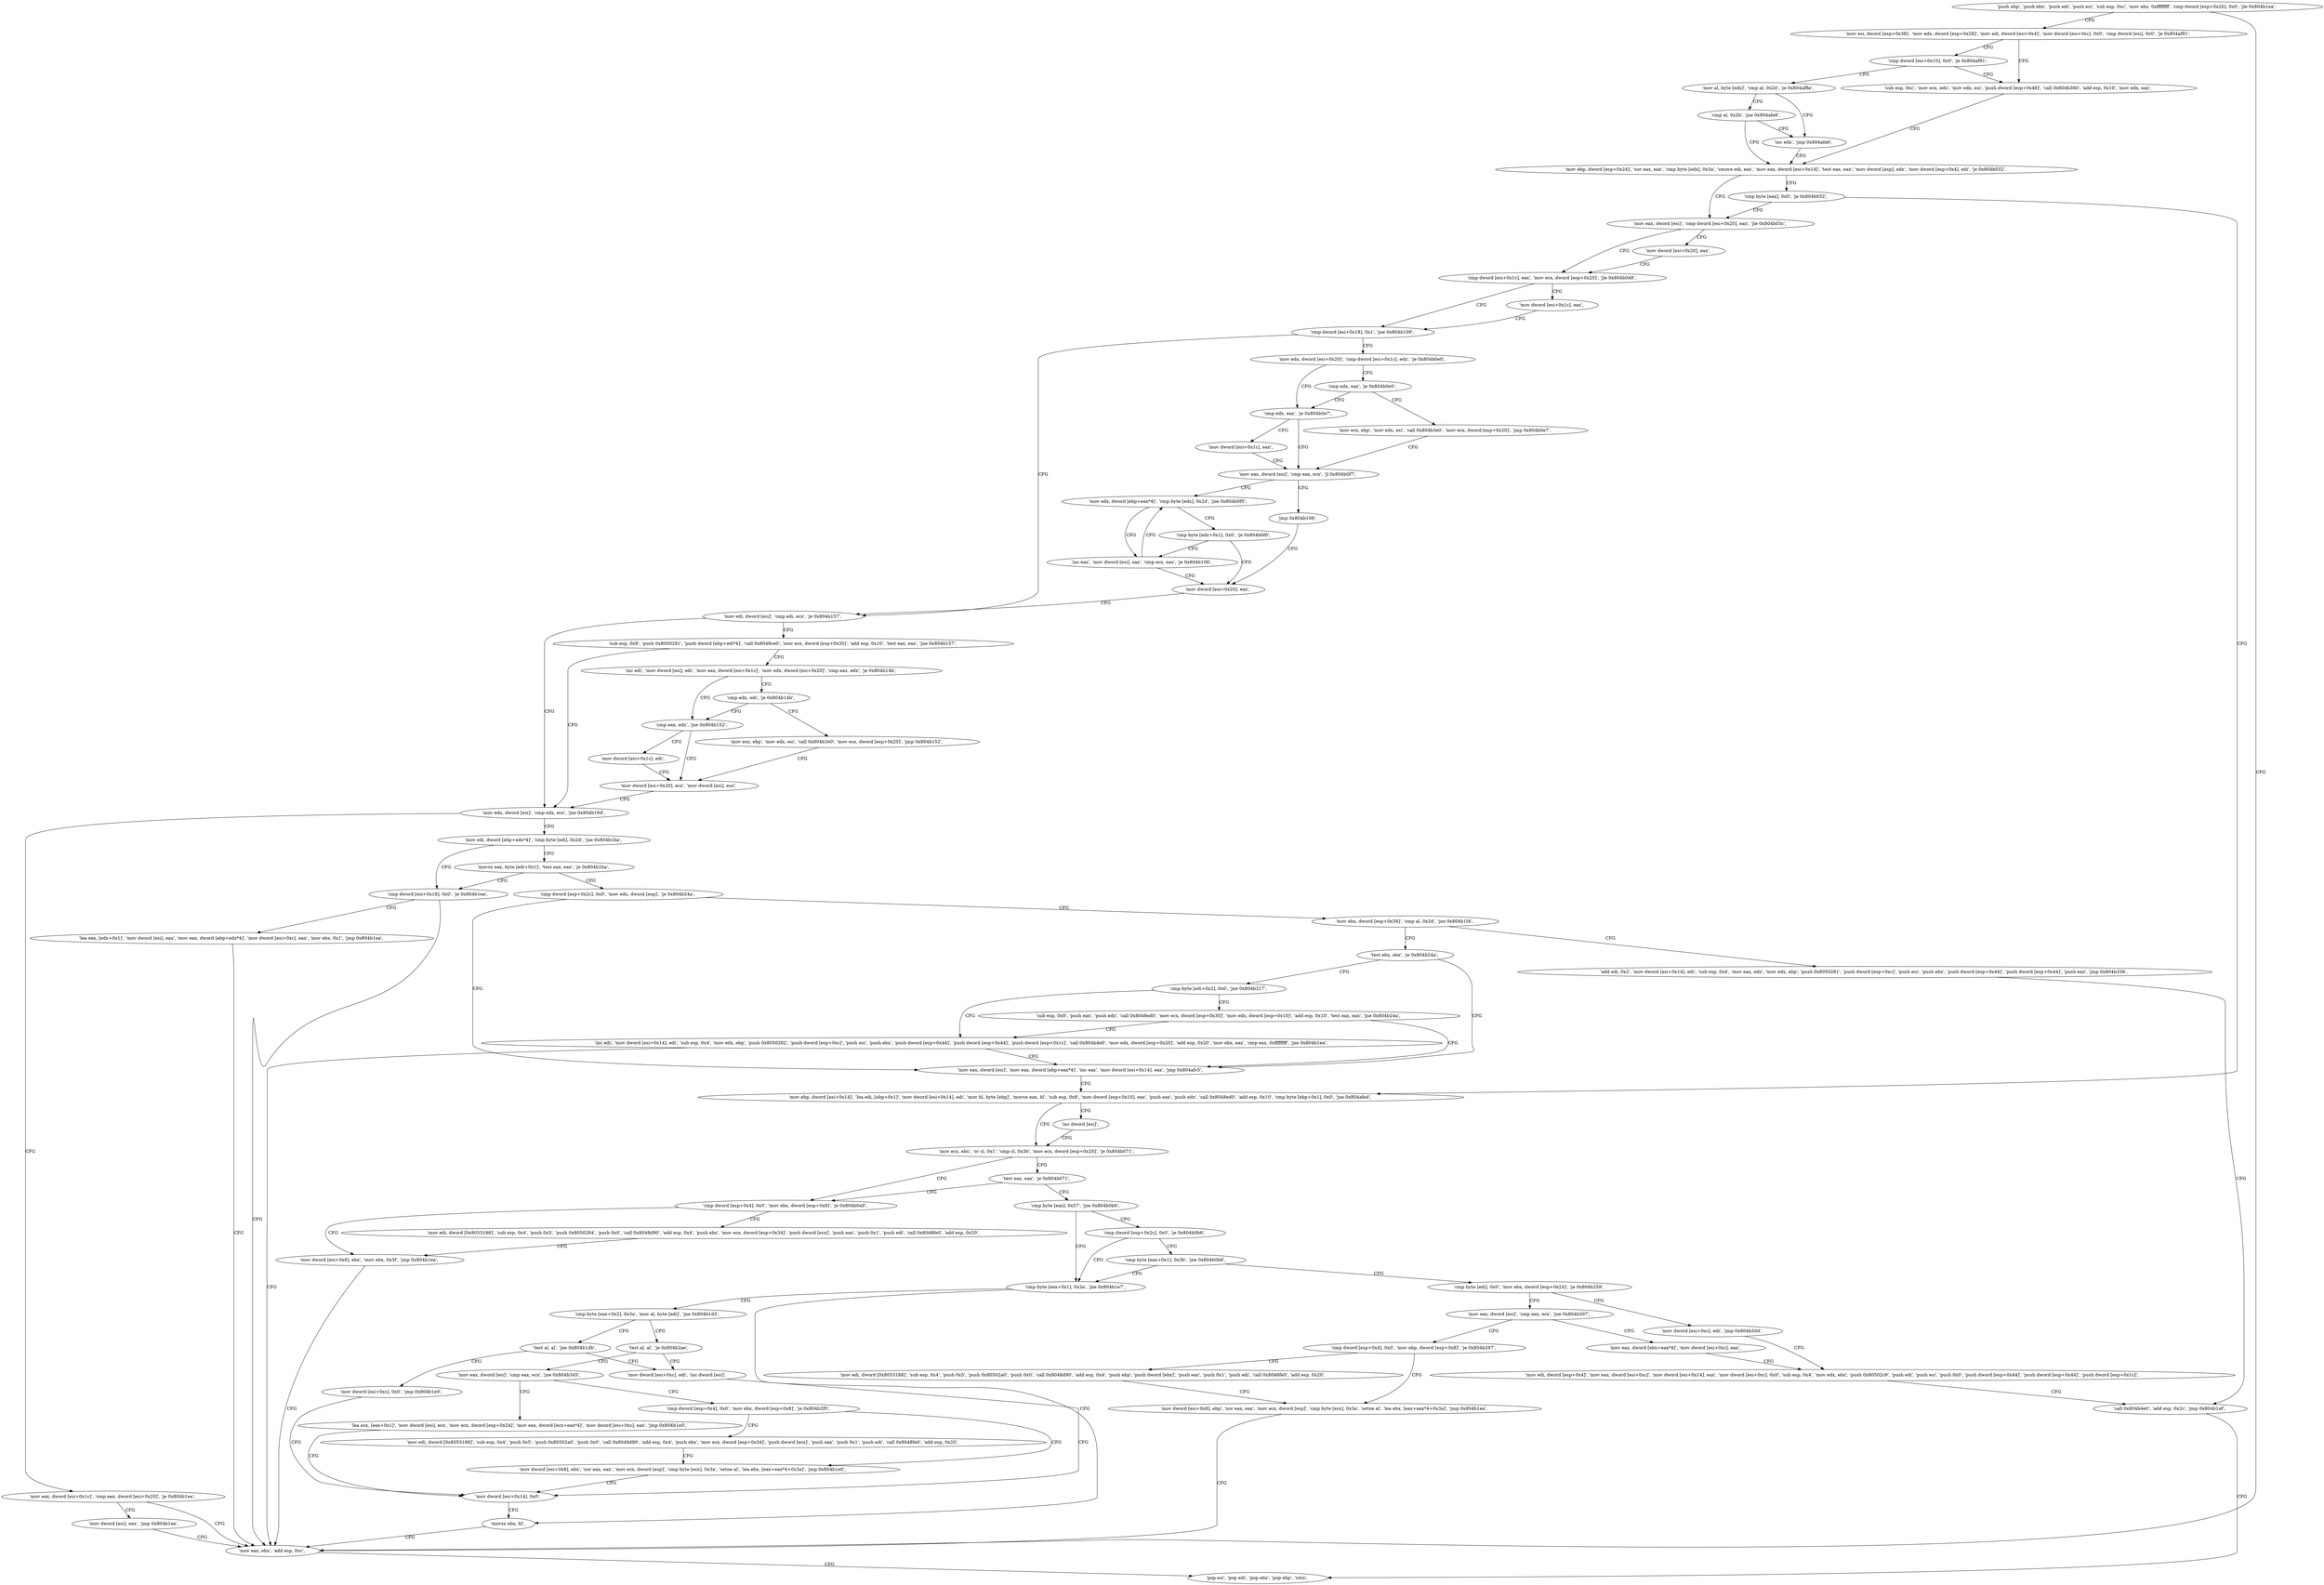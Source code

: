 digraph "func" {
"134524752" [label = "'push ebp', 'push ebx', 'push edi', 'push esi', 'sub esp, 0xc', 'mov ebx, 0xffffffff', 'cmp dword [esp+0x20], 0x0', 'jle 0x804b1ea', " ]
"134525418" [label = "'mov eax, ebx', 'add esp, 0xc', " ]
"134524775" [label = "'mov esi, dword [esp+0x38]', 'mov edx, dword [esp+0x28]', 'mov edi, dword [esi+0x4]', 'mov dword [esi+0xc], 0x0', 'cmp dword [esi], 0x0', 'je 0x804af91', " ]
"134525423" [label = "'pop esi', 'pop edi', 'pop ebx', 'pop ebp', 'retn', " ]
"134524817" [label = "'sub esp, 0xc', 'mov ecx, edx', 'mov edx, esi', 'push dword [esp+0x48]', 'call 0x804b360', 'add esp, 0x10', 'mov edx, eax', " ]
"134524798" [label = "'cmp dword [esi+0x10], 0x0', 'je 0x804af91', " ]
"134524838" [label = "'mov ebp, dword [esp+0x24]', 'xor eax, eax', 'cmp byte [edx], 0x3a', 'cmove edi, eax', 'mov eax, dword [esi+0x14]', 'test eax, eax', 'mov dword [esp], edx', 'mov dword [esp+0x4], edi', 'je 0x804b032', " ]
"134524804" [label = "'mov al, byte [edx]', 'cmp al, 0x2d', 'je 0x804af8e', " ]
"134524978" [label = "'mov eax, dword [esi]', 'cmp dword [esi+0x20], eax', 'jle 0x804b03c', " ]
"134524988" [label = "'cmp dword [esi+0x1c], eax', 'mov ecx, dword [esp+0x20]', 'jle 0x804b048', " ]
"134524985" [label = "'mov dword [esi+0x20], eax', " ]
"134524864" [label = "'cmp byte [eax], 0x0', 'je 0x804b032', " ]
"134524869" [label = "'mov ebp, dword [esi+0x14]', 'lea edi, [ebp+0x1]', 'mov dword [esi+0x14], edi', 'mov bl, byte [ebp]', 'movsx eax, bl', 'sub esp, 0x8', 'mov dword [esp+0x10], eax', 'push eax', 'push edx', 'call 0x8048ed0', 'add esp, 0x10', 'cmp byte [ebp+0x1], 0x0', 'jne 0x804afed', " ]
"134524814" [label = "'inc edx', 'jmp 0x804afa6', " ]
"134524810" [label = "'cmp al, 0x2b', 'jne 0x804afa6', " ]
"134525000" [label = "'cmp dword [esi+0x18], 0x1', 'jne 0x804b109', " ]
"134524997" [label = "'mov dword [esi+0x1c], eax', " ]
"134524909" [label = "'mov ecx, ebx', 'or cl, 0x1', 'cmp cl, 0x3b', 'mov ecx, dword [esp+0x20]', 'je 0x804b071', " ]
"134524907" [label = "'inc dword [esi]', " ]
"134525193" [label = "'mov edi, dword [esi]', 'cmp edi, ecx', 'je 0x804b157', " ]
"134525010" [label = "'mov edx, dword [esi+0x20]', 'cmp dword [esi+0x1c], edx', 'je 0x804b0e0', " ]
"134525041" [label = "'cmp dword [esp+0x4], 0x0', 'mov ebx, dword [esp+0x8]', 'je 0x804b0a9', " ]
"134524923" [label = "'test eax, eax', 'je 0x804b071', " ]
"134525271" [label = "'mov edx, dword [esi]', 'cmp edx, ecx', 'jne 0x804b16d', " ]
"134525199" [label = "'sub esp, 0x8', 'push 0x8050281', 'push dword [ebp+edi*4]', 'call 0x8048ce0', 'mov ecx, dword [esp+0x30]', 'add esp, 0x10', 'test eax, eax', 'jne 0x804b157', " ]
"134525152" [label = "'cmp edx, eax', 'je 0x804b0e7', " ]
"134525022" [label = "'cmp edx, eax', 'je 0x804b0e0', " ]
"134525097" [label = "'mov dword [esi+0x8], ebx', 'mov ebx, 0x3f', 'jmp 0x804b1ea', " ]
"134525052" [label = "'mov edi, dword [0x8053188]', 'sub esp, 0x4', 'push 0x5', 'push 0x8050284', 'push 0x0', 'call 0x8048d90', 'add esp, 0x4', 'push ebx', 'mov ecx, dword [esp+0x34]', 'push dword [ecx]', 'push eax', 'push 0x1', 'push edi', 'call 0x8048fe0', 'add esp, 0x20', " ]
"134524927" [label = "'cmp byte [eax], 0x57', 'jne 0x804b0b6', " ]
"134525293" [label = "'mov edi, dword [ebp+edx*4]', 'cmp byte [edi], 0x2d', 'jne 0x804b1ba', " ]
"134525277" [label = "'mov eax, dword [esi+0x1c]', 'cmp eax, dword [esi+0x20]', 'je 0x804b1ea', " ]
"134525227" [label = "'inc edi', 'mov dword [esi], edi', 'mov eax, dword [esi+0x1c]', 'mov edx, dword [esi+0x20]', 'cmp eax, edx', 'je 0x804b14b', " ]
"134525159" [label = "'mov eax, dword [esi]', 'cmp eax, ecx', 'jl 0x804b0f7', " ]
"134525156" [label = "'mov dword [esi+0x1c], eax', " ]
"134525026" [label = "'mov ecx, ebp', 'mov edx, esi', 'call 0x804b3e0', 'mov ecx, dword [esp+0x20]', 'jmp 0x804b0e7', " ]
"134525110" [label = "'cmp byte [eax+0x1], 0x3a', 'jne 0x804b1e7', " ]
"134524936" [label = "'cmp dword [esp+0x2c], 0x0', 'je 0x804b0b6', " ]
"134525370" [label = "'cmp dword [esi+0x18], 0x0', 'je 0x804b1ea', " ]
"134525302" [label = "'movsx eax, byte [edi+0x1]', 'test eax, eax', 'je 0x804b1ba', " ]
"134525289" [label = "'mov dword [esi], eax', 'jmp 0x804b1ea', " ]
"134525259" [label = "'cmp eax, edx', 'jne 0x804b152', " ]
"134525240" [label = "'cmp edx, edi', 'je 0x804b14b', " ]
"134525175" [label = "'mov edx, dword [ebp+eax*4]', 'cmp byte [edx], 0x2d', 'jne 0x804b0f0', " ]
"134525165" [label = "'jmp 0x804b106', " ]
"134525415" [label = "'movsx ebx, bl', " ]
"134525120" [label = "'cmp byte [eax+0x2], 0x3a', 'mov al, byte [edi]', 'jne 0x804b1d3', " ]
"134524947" [label = "'cmp byte [eax+0x1], 0x3b', 'jne 0x804b0b6', " ]
"134525376" [label = "'lea eax, [edx+0x1]', 'mov dword [esi], eax', 'mov eax, dword [ebp+edx*4]', 'mov dword [esi+0xc], eax', 'mov ebx, 0x1', 'jmp 0x804b1ea', " ]
"134525310" [label = "'cmp dword [esp+0x2c], 0x0', 'mov edx, dword [esp]', 'je 0x804b24a', " ]
"134525266" [label = "'mov dword [esi+0x20], ecx', 'mov dword [esi], ecx', " ]
"134525263" [label = "'mov dword [esi+0x1c], edi', " ]
"134525244" [label = "'mov ecx, ebp', 'mov edx, esi', 'call 0x804b3e0', 'mov ecx, dword [esp+0x20]', 'jmp 0x804b152', " ]
"134525168" [label = "'inc eax', 'mov dword [esi], eax', 'cmp ecx, eax', 'je 0x804b106', " ]
"134525184" [label = "'cmp byte [edx+0x1], 0x0', 'je 0x804b0f0', " ]
"134525190" [label = "'mov dword [esi+0x20], eax', " ]
"134525395" [label = "'test al, al', 'je 0x804b2ae', " ]
"134525132" [label = "'test al, al', 'jne 0x804b1db', " ]
"134524957" [label = "'cmp byte [edi], 0x0', 'mov ebx, dword [esp+0x24]', 'je 0x804b259', " ]
"134525514" [label = "'mov eax, dword [esi]', 'mov eax, dword [ebp+eax*4]', 'inc eax', 'mov dword [esi+0x14], eax', 'jmp 0x804afc5', " ]
"134525324" [label = "'mov ebx, dword [esp+0x34]', 'cmp al, 0x2d', 'jne 0x804b1f4', " ]
"134525614" [label = "'mov eax, dword [esi]', 'cmp eax, ecx', 'jne 0x804b345', " ]
"134525403" [label = "'mov dword [esi+0xc], edi', 'inc dword [esi]', " ]
"134525140" [label = "'mov dword [esi+0xc], 0x0', 'jmp 0x804b1e0', " ]
"134525529" [label = "'mov eax, dword [esi]', 'cmp eax, ecx', 'jne 0x804b307', " ]
"134524970" [label = "'mov dword [esi+0xc], edi', 'jmp 0x804b30d', " ]
"134525428" [label = "'test ebx, ebx', 'je 0x804b24a', " ]
"134525332" [label = "'add edi, 0x2', 'mov dword [esi+0x14], edi', 'sub esp, 0x4', 'mov eax, edx', 'mov edx, ebp', 'push 0x8050281', 'push dword [esp+0xc]', 'push esi', 'push ebx', 'push dword [esp+0x44]', 'push dword [esp+0x44]', 'push eax', 'jmp 0x804b338', " ]
"134525765" [label = "'lea ecx, [eax+0x1]', 'mov dword [esi], ecx', 'mov ecx, dword [esp+0x24]', 'mov eax, dword [ecx+eax*4]', 'mov dword [esi+0xc], eax', 'jmp 0x804b1e0', " ]
"134525624" [label = "'cmp dword [esp+0x4], 0x0', 'mov ebx, dword [esp+0x8]', 'je 0x804b2f0', " ]
"134525408" [label = "'mov dword [esi+0x14], 0x0', " ]
"134525703" [label = "'mov eax, dword [ebx+eax*4]', 'mov dword [esi+0xc], eax', " ]
"134525539" [label = "'cmp dword [esp+0x4], 0x0', 'mov ebp, dword [esp+0x8]', 'je 0x804b297', " ]
"134525709" [label = "'mov edi, dword [esp+0x4]', 'mov eax, dword [esi+0xc]', 'mov dword [esi+0x14], eax', 'mov dword [esi+0xc], 0x0', 'sub esp, 0x4', 'mov edx, ebx', 'push 0x80502c9', 'push edi', 'push esi', 'push 0x0', 'push dword [esp+0x44]', 'push dword [esp+0x44]', 'push dword [esp+0x1c]', " ]
"134525432" [label = "'cmp byte [edi+0x2], 0x0', 'jne 0x804b217', " ]
"134525752" [label = "'call 0x804b4e0', 'add esp, 0x2c', 'jmp 0x804b1ef', " ]
"134525680" [label = "'mov dword [esi+0x8], ebx', 'xor eax, eax', 'mov ecx, dword [esp]', 'cmp byte [ecx], 0x3a', 'setne al', 'lea ebx, [eax+eax*4+0x3a]', 'jmp 0x804b1e0', " ]
"134525635" [label = "'mov edi, dword [0x8053188]', 'sub esp, 0x4', 'push 0x5', 'push 0x80502a0', 'push 0x0', 'call 0x8048d90', 'add esp, 0x4', 'push ebx', 'mov ecx, dword [esp+0x34]', 'push dword [ecx]', 'push eax', 'push 0x1', 'push edi', 'call 0x8048fe0', 'add esp, 0x20', " ]
"134525591" [label = "'mov dword [esi+0x8], ebp', 'xor eax, eax', 'mov ecx, dword [esp]', 'cmp byte [ecx], 0x3a', 'setne al', 'lea ebx, [eax+eax*4+0x3a]', 'jmp 0x804b1ea', " ]
"134525550" [label = "'mov edi, dword [0x8053188]', 'sub esp, 0x4', 'push 0x5', 'push 0x80502a0', 'push 0x0', 'call 0x8048d90', 'add esp, 0x4', 'push ebp', 'push dword [ebx]', 'push eax', 'push 0x1', 'push edi', 'call 0x8048fe0', 'add esp, 0x20', " ]
"134525463" [label = "'inc edi', 'mov dword [esi+0x14], edi', 'sub esp, 0x4', 'mov edx, ebp', 'push 0x8050282', 'push dword [esp+0xc]', 'push esi', 'push ebx', 'push dword [esp+0x44]', 'push dword [esp+0x44]', 'push dword [esp+0x1c]', 'call 0x804b4e0', 'mov edx, dword [esp+0x20]', 'add esp, 0x20', 'mov ebx, eax', 'cmp eax, 0xffffffff', 'jne 0x804b1ea', " ]
"134525438" [label = "'sub esp, 0x8', 'push eax', 'push edx', 'call 0x8048ed0', 'mov ecx, dword [esp+0x30]', 'mov edx, dword [esp+0x10]', 'add esp, 0x10', 'test eax, eax', 'jne 0x804b24a', " ]
"134524752" -> "134525418" [ label = "CFG" ]
"134524752" -> "134524775" [ label = "CFG" ]
"134525418" -> "134525423" [ label = "CFG" ]
"134524775" -> "134524817" [ label = "CFG" ]
"134524775" -> "134524798" [ label = "CFG" ]
"134524817" -> "134524838" [ label = "CFG" ]
"134524798" -> "134524817" [ label = "CFG" ]
"134524798" -> "134524804" [ label = "CFG" ]
"134524838" -> "134524978" [ label = "CFG" ]
"134524838" -> "134524864" [ label = "CFG" ]
"134524804" -> "134524814" [ label = "CFG" ]
"134524804" -> "134524810" [ label = "CFG" ]
"134524978" -> "134524988" [ label = "CFG" ]
"134524978" -> "134524985" [ label = "CFG" ]
"134524988" -> "134525000" [ label = "CFG" ]
"134524988" -> "134524997" [ label = "CFG" ]
"134524985" -> "134524988" [ label = "CFG" ]
"134524864" -> "134524978" [ label = "CFG" ]
"134524864" -> "134524869" [ label = "CFG" ]
"134524869" -> "134524909" [ label = "CFG" ]
"134524869" -> "134524907" [ label = "CFG" ]
"134524814" -> "134524838" [ label = "CFG" ]
"134524810" -> "134524838" [ label = "CFG" ]
"134524810" -> "134524814" [ label = "CFG" ]
"134525000" -> "134525193" [ label = "CFG" ]
"134525000" -> "134525010" [ label = "CFG" ]
"134524997" -> "134525000" [ label = "CFG" ]
"134524909" -> "134525041" [ label = "CFG" ]
"134524909" -> "134524923" [ label = "CFG" ]
"134524907" -> "134524909" [ label = "CFG" ]
"134525193" -> "134525271" [ label = "CFG" ]
"134525193" -> "134525199" [ label = "CFG" ]
"134525010" -> "134525152" [ label = "CFG" ]
"134525010" -> "134525022" [ label = "CFG" ]
"134525041" -> "134525097" [ label = "CFG" ]
"134525041" -> "134525052" [ label = "CFG" ]
"134524923" -> "134525041" [ label = "CFG" ]
"134524923" -> "134524927" [ label = "CFG" ]
"134525271" -> "134525293" [ label = "CFG" ]
"134525271" -> "134525277" [ label = "CFG" ]
"134525199" -> "134525271" [ label = "CFG" ]
"134525199" -> "134525227" [ label = "CFG" ]
"134525152" -> "134525159" [ label = "CFG" ]
"134525152" -> "134525156" [ label = "CFG" ]
"134525022" -> "134525152" [ label = "CFG" ]
"134525022" -> "134525026" [ label = "CFG" ]
"134525097" -> "134525418" [ label = "CFG" ]
"134525052" -> "134525097" [ label = "CFG" ]
"134524927" -> "134525110" [ label = "CFG" ]
"134524927" -> "134524936" [ label = "CFG" ]
"134525293" -> "134525370" [ label = "CFG" ]
"134525293" -> "134525302" [ label = "CFG" ]
"134525277" -> "134525418" [ label = "CFG" ]
"134525277" -> "134525289" [ label = "CFG" ]
"134525227" -> "134525259" [ label = "CFG" ]
"134525227" -> "134525240" [ label = "CFG" ]
"134525159" -> "134525175" [ label = "CFG" ]
"134525159" -> "134525165" [ label = "CFG" ]
"134525156" -> "134525159" [ label = "CFG" ]
"134525026" -> "134525159" [ label = "CFG" ]
"134525110" -> "134525415" [ label = "CFG" ]
"134525110" -> "134525120" [ label = "CFG" ]
"134524936" -> "134525110" [ label = "CFG" ]
"134524936" -> "134524947" [ label = "CFG" ]
"134525370" -> "134525418" [ label = "CFG" ]
"134525370" -> "134525376" [ label = "CFG" ]
"134525302" -> "134525370" [ label = "CFG" ]
"134525302" -> "134525310" [ label = "CFG" ]
"134525289" -> "134525418" [ label = "CFG" ]
"134525259" -> "134525266" [ label = "CFG" ]
"134525259" -> "134525263" [ label = "CFG" ]
"134525240" -> "134525259" [ label = "CFG" ]
"134525240" -> "134525244" [ label = "CFG" ]
"134525175" -> "134525168" [ label = "CFG" ]
"134525175" -> "134525184" [ label = "CFG" ]
"134525165" -> "134525190" [ label = "CFG" ]
"134525415" -> "134525418" [ label = "CFG" ]
"134525120" -> "134525395" [ label = "CFG" ]
"134525120" -> "134525132" [ label = "CFG" ]
"134524947" -> "134525110" [ label = "CFG" ]
"134524947" -> "134524957" [ label = "CFG" ]
"134525376" -> "134525418" [ label = "CFG" ]
"134525310" -> "134525514" [ label = "CFG" ]
"134525310" -> "134525324" [ label = "CFG" ]
"134525266" -> "134525271" [ label = "CFG" ]
"134525263" -> "134525266" [ label = "CFG" ]
"134525244" -> "134525266" [ label = "CFG" ]
"134525168" -> "134525190" [ label = "CFG" ]
"134525168" -> "134525175" [ label = "CFG" ]
"134525184" -> "134525168" [ label = "CFG" ]
"134525184" -> "134525190" [ label = "CFG" ]
"134525190" -> "134525193" [ label = "CFG" ]
"134525395" -> "134525614" [ label = "CFG" ]
"134525395" -> "134525403" [ label = "CFG" ]
"134525132" -> "134525403" [ label = "CFG" ]
"134525132" -> "134525140" [ label = "CFG" ]
"134524957" -> "134525529" [ label = "CFG" ]
"134524957" -> "134524970" [ label = "CFG" ]
"134525514" -> "134524869" [ label = "CFG" ]
"134525324" -> "134525428" [ label = "CFG" ]
"134525324" -> "134525332" [ label = "CFG" ]
"134525614" -> "134525765" [ label = "CFG" ]
"134525614" -> "134525624" [ label = "CFG" ]
"134525403" -> "134525408" [ label = "CFG" ]
"134525140" -> "134525408" [ label = "CFG" ]
"134525529" -> "134525703" [ label = "CFG" ]
"134525529" -> "134525539" [ label = "CFG" ]
"134524970" -> "134525709" [ label = "CFG" ]
"134525428" -> "134525514" [ label = "CFG" ]
"134525428" -> "134525432" [ label = "CFG" ]
"134525332" -> "134525752" [ label = "CFG" ]
"134525765" -> "134525408" [ label = "CFG" ]
"134525624" -> "134525680" [ label = "CFG" ]
"134525624" -> "134525635" [ label = "CFG" ]
"134525408" -> "134525415" [ label = "CFG" ]
"134525703" -> "134525709" [ label = "CFG" ]
"134525539" -> "134525591" [ label = "CFG" ]
"134525539" -> "134525550" [ label = "CFG" ]
"134525709" -> "134525752" [ label = "CFG" ]
"134525432" -> "134525463" [ label = "CFG" ]
"134525432" -> "134525438" [ label = "CFG" ]
"134525752" -> "134525423" [ label = "CFG" ]
"134525680" -> "134525408" [ label = "CFG" ]
"134525635" -> "134525680" [ label = "CFG" ]
"134525591" -> "134525418" [ label = "CFG" ]
"134525550" -> "134525591" [ label = "CFG" ]
"134525463" -> "134525418" [ label = "CFG" ]
"134525463" -> "134525514" [ label = "CFG" ]
"134525438" -> "134525514" [ label = "CFG" ]
"134525438" -> "134525463" [ label = "CFG" ]
}
